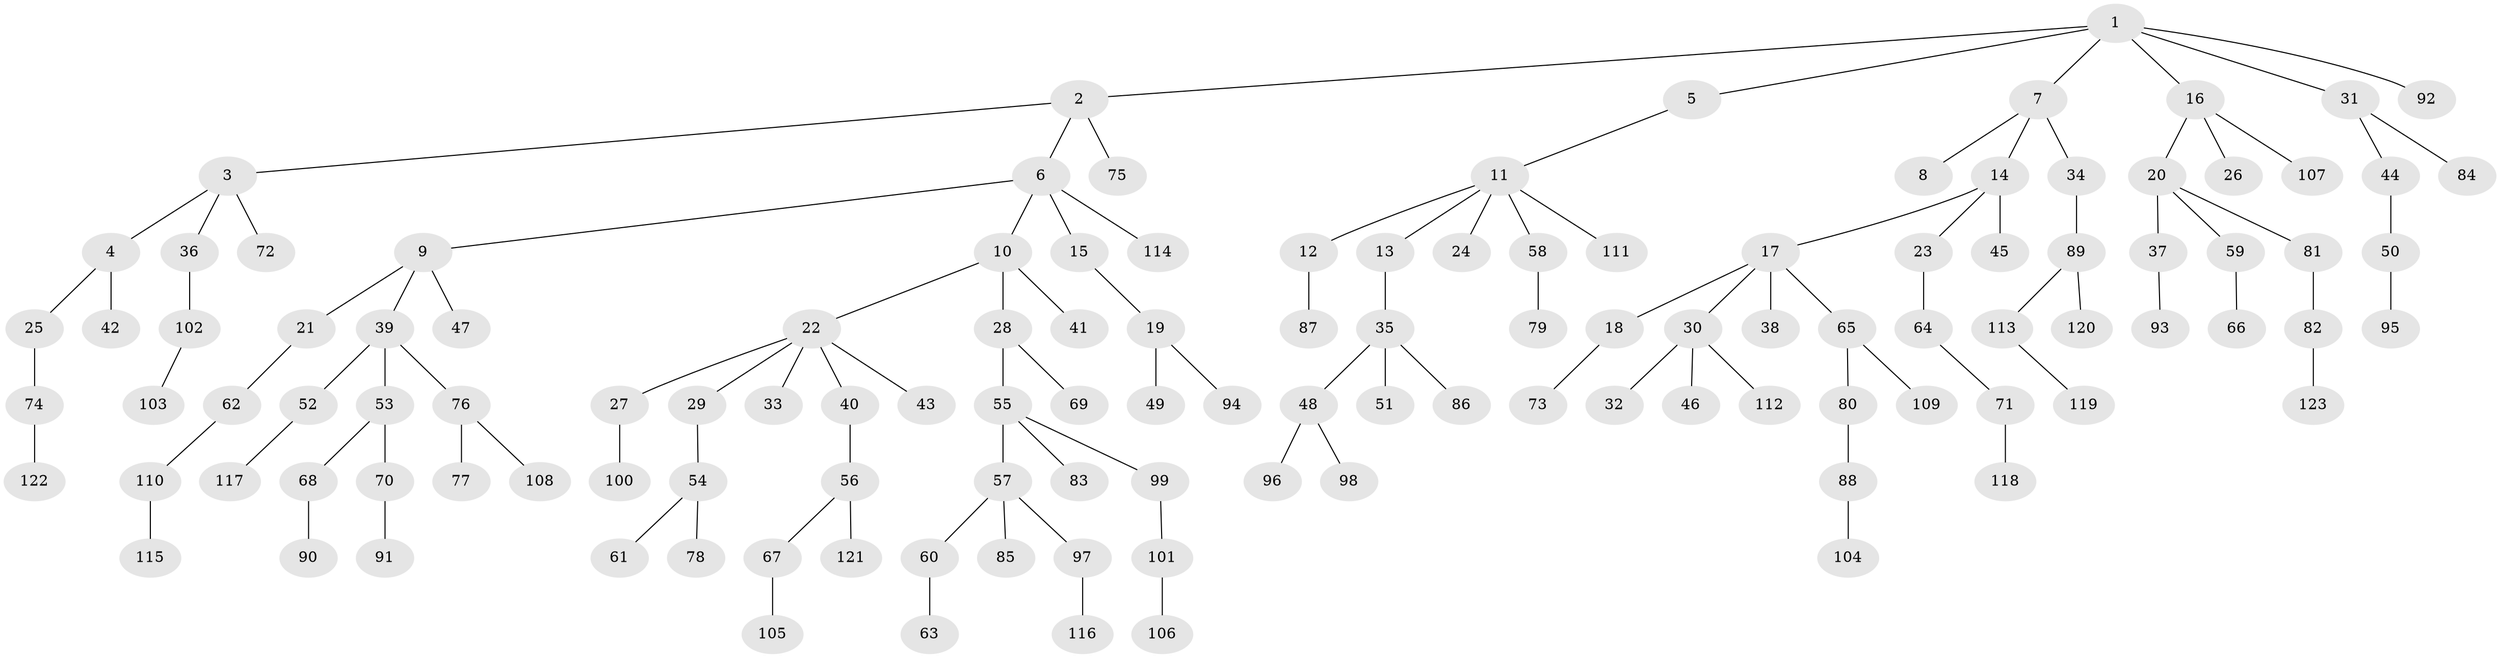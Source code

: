 // Generated by graph-tools (version 1.1) at 2025/52/03/09/25 04:52:44]
// undirected, 123 vertices, 122 edges
graph export_dot {
graph [start="1"]
  node [color=gray90,style=filled];
  1;
  2;
  3;
  4;
  5;
  6;
  7;
  8;
  9;
  10;
  11;
  12;
  13;
  14;
  15;
  16;
  17;
  18;
  19;
  20;
  21;
  22;
  23;
  24;
  25;
  26;
  27;
  28;
  29;
  30;
  31;
  32;
  33;
  34;
  35;
  36;
  37;
  38;
  39;
  40;
  41;
  42;
  43;
  44;
  45;
  46;
  47;
  48;
  49;
  50;
  51;
  52;
  53;
  54;
  55;
  56;
  57;
  58;
  59;
  60;
  61;
  62;
  63;
  64;
  65;
  66;
  67;
  68;
  69;
  70;
  71;
  72;
  73;
  74;
  75;
  76;
  77;
  78;
  79;
  80;
  81;
  82;
  83;
  84;
  85;
  86;
  87;
  88;
  89;
  90;
  91;
  92;
  93;
  94;
  95;
  96;
  97;
  98;
  99;
  100;
  101;
  102;
  103;
  104;
  105;
  106;
  107;
  108;
  109;
  110;
  111;
  112;
  113;
  114;
  115;
  116;
  117;
  118;
  119;
  120;
  121;
  122;
  123;
  1 -- 2;
  1 -- 5;
  1 -- 7;
  1 -- 16;
  1 -- 31;
  1 -- 92;
  2 -- 3;
  2 -- 6;
  2 -- 75;
  3 -- 4;
  3 -- 36;
  3 -- 72;
  4 -- 25;
  4 -- 42;
  5 -- 11;
  6 -- 9;
  6 -- 10;
  6 -- 15;
  6 -- 114;
  7 -- 8;
  7 -- 14;
  7 -- 34;
  9 -- 21;
  9 -- 39;
  9 -- 47;
  10 -- 22;
  10 -- 28;
  10 -- 41;
  11 -- 12;
  11 -- 13;
  11 -- 24;
  11 -- 58;
  11 -- 111;
  12 -- 87;
  13 -- 35;
  14 -- 17;
  14 -- 23;
  14 -- 45;
  15 -- 19;
  16 -- 20;
  16 -- 26;
  16 -- 107;
  17 -- 18;
  17 -- 30;
  17 -- 38;
  17 -- 65;
  18 -- 73;
  19 -- 49;
  19 -- 94;
  20 -- 37;
  20 -- 59;
  20 -- 81;
  21 -- 62;
  22 -- 27;
  22 -- 29;
  22 -- 33;
  22 -- 40;
  22 -- 43;
  23 -- 64;
  25 -- 74;
  27 -- 100;
  28 -- 55;
  28 -- 69;
  29 -- 54;
  30 -- 32;
  30 -- 46;
  30 -- 112;
  31 -- 44;
  31 -- 84;
  34 -- 89;
  35 -- 48;
  35 -- 51;
  35 -- 86;
  36 -- 102;
  37 -- 93;
  39 -- 52;
  39 -- 53;
  39 -- 76;
  40 -- 56;
  44 -- 50;
  48 -- 96;
  48 -- 98;
  50 -- 95;
  52 -- 117;
  53 -- 68;
  53 -- 70;
  54 -- 61;
  54 -- 78;
  55 -- 57;
  55 -- 83;
  55 -- 99;
  56 -- 67;
  56 -- 121;
  57 -- 60;
  57 -- 85;
  57 -- 97;
  58 -- 79;
  59 -- 66;
  60 -- 63;
  62 -- 110;
  64 -- 71;
  65 -- 80;
  65 -- 109;
  67 -- 105;
  68 -- 90;
  70 -- 91;
  71 -- 118;
  74 -- 122;
  76 -- 77;
  76 -- 108;
  80 -- 88;
  81 -- 82;
  82 -- 123;
  88 -- 104;
  89 -- 113;
  89 -- 120;
  97 -- 116;
  99 -- 101;
  101 -- 106;
  102 -- 103;
  110 -- 115;
  113 -- 119;
}

